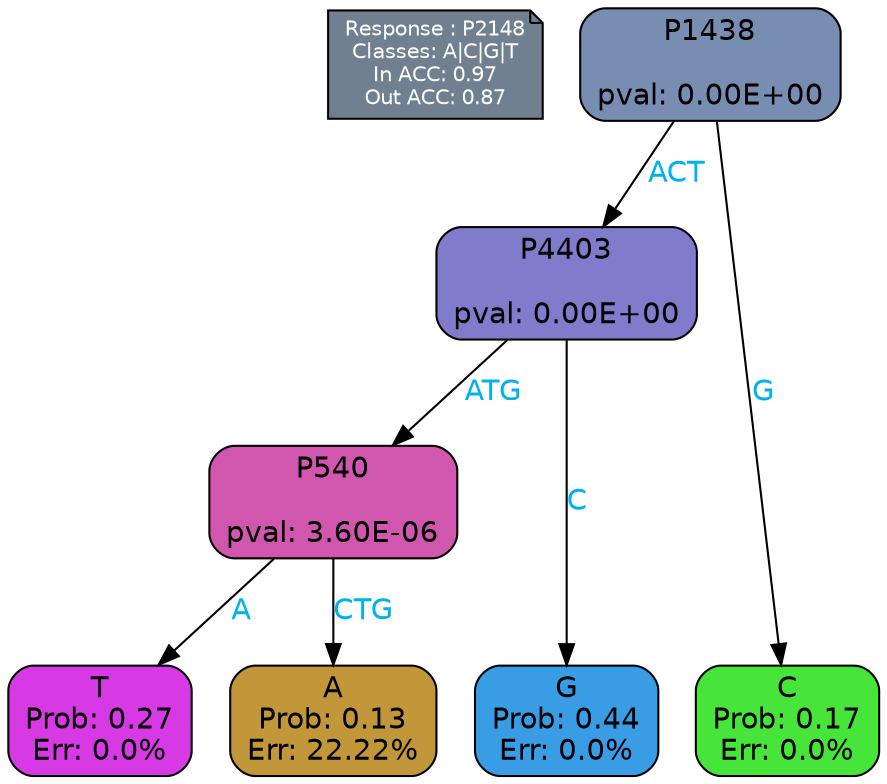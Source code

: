 digraph Tree {
node [shape=box, style="filled, rounded", color="black", fontname=helvetica] ;
graph [ranksep=equally, splines=polylines, bgcolor=transparent, dpi=600] ;
edge [fontname=helvetica] ;
LEGEND [label="Response : P2148
Classes: A|C|G|T
In ACC: 0.97
Out ACC: 0.87
",shape=note,align=left,style=filled,fillcolor="slategray",fontcolor="white",fontsize=10];1 [label="P1438

pval: 0.00E+00", fillcolor="#778db2"] ;
2 [label="P4403

pval: 0.00E+00", fillcolor="#807bca"] ;
3 [label="P540

pval: 3.60E-06", fillcolor="#d057ad"] ;
4 [label="T
Prob: 0.27
Err: 0.0%", fillcolor="#d739e5"] ;
5 [label="A
Prob: 0.13
Err: 22.22%", fillcolor="#c19739"] ;
6 [label="G
Prob: 0.44
Err: 0.0%", fillcolor="#399de5"] ;
7 [label="C
Prob: 0.17
Err: 0.0%", fillcolor="#47e539"] ;
1 -> 2 [label="ACT",fontcolor=deepskyblue2] ;
1 -> 7 [label="G",fontcolor=deepskyblue2] ;
2 -> 3 [label="ATG",fontcolor=deepskyblue2] ;
2 -> 6 [label="C",fontcolor=deepskyblue2] ;
3 -> 4 [label="A",fontcolor=deepskyblue2] ;
3 -> 5 [label="CTG",fontcolor=deepskyblue2] ;
{rank = same; 4;5;6;7;}{rank = same; LEGEND;1;}}